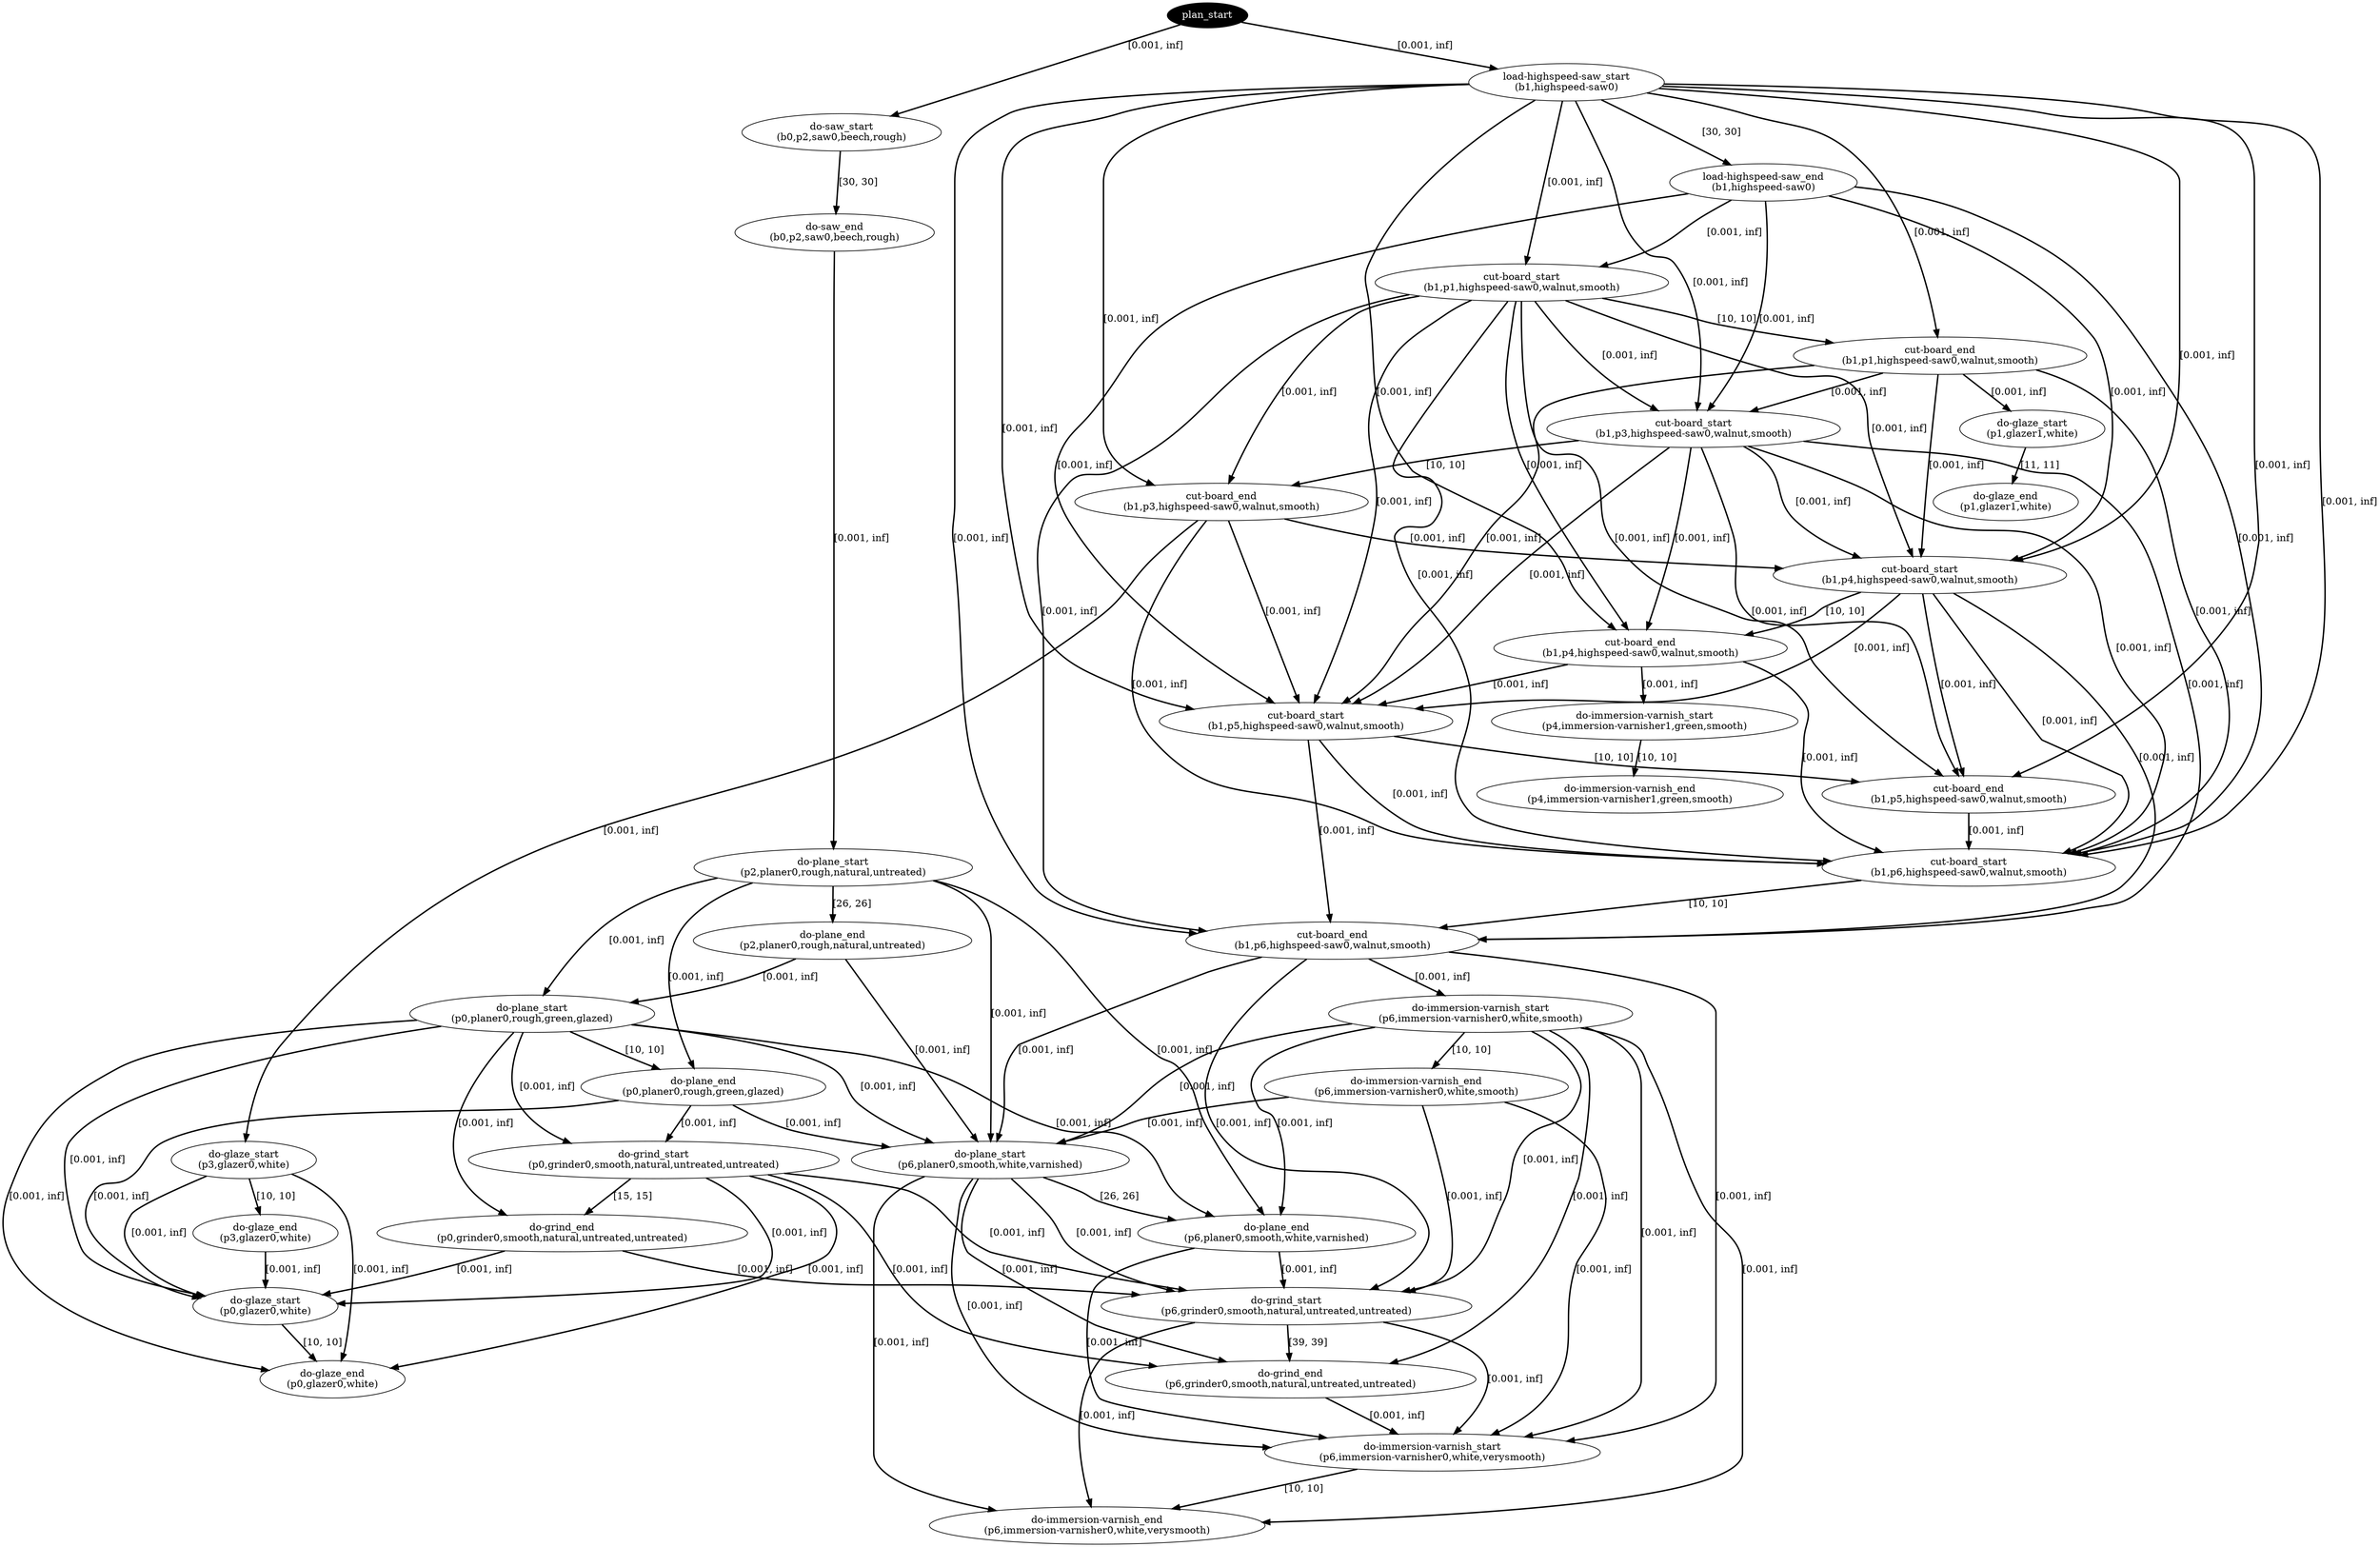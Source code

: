 digraph plan {
0[ label="plan_start",style=filled,fillcolor=black,fontcolor=white];
1[ label="do-saw_start
(b0,p2,saw0,beech,rough)"];
2[ label="do-saw_end
(b0,p2,saw0,beech,rough)"];
3[ label="load-highspeed-saw_start
(b1,highspeed-saw0)"];
4[ label="load-highspeed-saw_end
(b1,highspeed-saw0)"];
5[ label="cut-board_start
(b1,p1,highspeed-saw0,walnut,smooth)"];
6[ label="cut-board_end
(b1,p1,highspeed-saw0,walnut,smooth)"];
7[ label="do-plane_start
(p2,planer0,rough,natural,untreated)"];
8[ label="do-plane_end
(p2,planer0,rough,natural,untreated)"];
9[ label="cut-board_start
(b1,p3,highspeed-saw0,walnut,smooth)"];
10[ label="cut-board_end
(b1,p3,highspeed-saw0,walnut,smooth)"];
11[ label="do-glaze_start
(p1,glazer1,white)"];
12[ label="do-glaze_end
(p1,glazer1,white)"];
13[ label="do-glaze_start
(p3,glazer0,white)"];
14[ label="do-glaze_end
(p3,glazer0,white)"];
15[ label="cut-board_start
(b1,p4,highspeed-saw0,walnut,smooth)"];
16[ label="cut-board_end
(b1,p4,highspeed-saw0,walnut,smooth)"];
17[ label="do-plane_start
(p0,planer0,rough,green,glazed)"];
18[ label="do-plane_end
(p0,planer0,rough,green,glazed)"];
19[ label="do-immersion-varnish_start
(p4,immersion-varnisher1,green,smooth)"];
20[ label="do-immersion-varnish_end
(p4,immersion-varnisher1,green,smooth)"];
21[ label="cut-board_start
(b1,p5,highspeed-saw0,walnut,smooth)"];
22[ label="cut-board_end
(b1,p5,highspeed-saw0,walnut,smooth)"];
23[ label="do-grind_start
(p0,grinder0,smooth,natural,untreated,untreated)"];
24[ label="do-grind_end
(p0,grinder0,smooth,natural,untreated,untreated)"];
25[ label="cut-board_start
(b1,p6,highspeed-saw0,walnut,smooth)"];
26[ label="cut-board_end
(b1,p6,highspeed-saw0,walnut,smooth)"];
27[ label="do-immersion-varnish_start
(p6,immersion-varnisher0,white,smooth)"];
28[ label="do-immersion-varnish_end
(p6,immersion-varnisher0,white,smooth)"];
29[ label="do-glaze_start
(p0,glazer0,white)"];
30[ label="do-glaze_end
(p0,glazer0,white)"];
31[ label="do-plane_start
(p6,planer0,smooth,white,varnished)"];
32[ label="do-plane_end
(p6,planer0,smooth,white,varnished)"];
33[ label="do-grind_start
(p6,grinder0,smooth,natural,untreated,untreated)"];
34[ label="do-grind_end
(p6,grinder0,smooth,natural,untreated,untreated)"];
35[ label="do-immersion-varnish_start
(p6,immersion-varnisher0,white,verysmooth)"];
36[ label="do-immersion-varnish_end
(p6,immersion-varnisher0,white,verysmooth)"];
"0" -> "1" [ label="[0.001, inf]" , penwidth=2, color="black"]
"0" -> "3" [ label="[0.001, inf]" , penwidth=2, color="black"]
"1" -> "2" [ label="[30, 30]" , penwidth=2, color="black"]
"3" -> "4" [ label="[30, 30]" , penwidth=2, color="black"]
"4" -> "5" [ label="[0.001, inf]" , penwidth=2, color="black"]
"3" -> "5" [ label="[0.001, inf]" , penwidth=2, color="black"]
"2" -> "7" [ label="[0.001, inf]" , penwidth=2, color="black"]
"5" -> "6" [ label="[10, 10]" , penwidth=2, color="black"]
"3" -> "6" [ label="[0.001, inf]" , penwidth=2, color="black"]
"6" -> "9" [ label="[0.001, inf]" , penwidth=2, color="black"]
"4" -> "9" [ label="[0.001, inf]" , penwidth=2, color="black"]
"5" -> "9" [ label="[0.001, inf]" , penwidth=2, color="black"]
"3" -> "9" [ label="[0.001, inf]" , penwidth=2, color="black"]
"6" -> "11" [ label="[0.001, inf]" , penwidth=2, color="black"]
"9" -> "10" [ label="[10, 10]" , penwidth=2, color="black"]
"5" -> "10" [ label="[0.001, inf]" , penwidth=2, color="black"]
"3" -> "10" [ label="[0.001, inf]" , penwidth=2, color="black"]
"10" -> "13" [ label="[0.001, inf]" , penwidth=2, color="black"]
"10" -> "15" [ label="[0.001, inf]" , penwidth=2, color="black"]
"4" -> "15" [ label="[0.001, inf]" , penwidth=2, color="black"]
"9" -> "15" [ label="[0.001, inf]" , penwidth=2, color="black"]
"6" -> "15" [ label="[0.001, inf]" , penwidth=2, color="black"]
"5" -> "15" [ label="[0.001, inf]" , penwidth=2, color="black"]
"3" -> "15" [ label="[0.001, inf]" , penwidth=2, color="black"]
"11" -> "12" [ label="[11, 11]" , penwidth=2, color="black"]
"7" -> "8" [ label="[26, 26]" , penwidth=2, color="black"]
"8" -> "17" [ label="[0.001, inf]" , penwidth=2, color="black"]
"7" -> "17" [ label="[0.001, inf]" , penwidth=2, color="black"]
"13" -> "14" [ label="[10, 10]" , penwidth=2, color="black"]
"15" -> "16" [ label="[10, 10]" , penwidth=2, color="black"]
"9" -> "16" [ label="[0.001, inf]" , penwidth=2, color="black"]
"5" -> "16" [ label="[0.001, inf]" , penwidth=2, color="black"]
"3" -> "16" [ label="[0.001, inf]" , penwidth=2, color="black"]
"16" -> "19" [ label="[0.001, inf]" , penwidth=2, color="black"]
"16" -> "21" [ label="[0.001, inf]" , penwidth=2, color="black"]
"4" -> "21" [ label="[0.001, inf]" , penwidth=2, color="black"]
"15" -> "21" [ label="[0.001, inf]" , penwidth=2, color="black"]
"10" -> "21" [ label="[0.001, inf]" , penwidth=2, color="black"]
"9" -> "21" [ label="[0.001, inf]" , penwidth=2, color="black"]
"6" -> "21" [ label="[0.001, inf]" , penwidth=2, color="black"]
"5" -> "21" [ label="[0.001, inf]" , penwidth=2, color="black"]
"3" -> "21" [ label="[0.001, inf]" , penwidth=2, color="black"]
"17" -> "18" [ label="[10, 10]" , penwidth=2, color="black"]
"7" -> "18" [ label="[0.001, inf]" , penwidth=2, color="black"]
"18" -> "23" [ label="[0.001, inf]" , penwidth=2, color="black"]
"17" -> "23" [ label="[0.001, inf]" , penwidth=2, color="black"]
"19" -> "20" [ label="[10, 10]" , penwidth=2, color="black"]
"21" -> "22" [ label="[10, 10]" , penwidth=2, color="black"]
"15" -> "22" [ label="[0.001, inf]" , penwidth=2, color="black"]
"9" -> "22" [ label="[0.001, inf]" , penwidth=2, color="black"]
"5" -> "22" [ label="[0.001, inf]" , penwidth=2, color="black"]
"3" -> "22" [ label="[0.001, inf]" , penwidth=2, color="black"]
"22" -> "25" [ label="[0.001, inf]" , penwidth=2, color="black"]
"4" -> "25" [ label="[0.001, inf]" , penwidth=2, color="black"]
"21" -> "25" [ label="[0.001, inf]" , penwidth=2, color="black"]
"16" -> "25" [ label="[0.001, inf]" , penwidth=2, color="black"]
"15" -> "25" [ label="[0.001, inf]" , penwidth=2, color="black"]
"10" -> "25" [ label="[0.001, inf]" , penwidth=2, color="black"]
"9" -> "25" [ label="[0.001, inf]" , penwidth=2, color="black"]
"6" -> "25" [ label="[0.001, inf]" , penwidth=2, color="black"]
"5" -> "25" [ label="[0.001, inf]" , penwidth=2, color="black"]
"3" -> "25" [ label="[0.001, inf]" , penwidth=2, color="black"]
"25" -> "26" [ label="[10, 10]" , penwidth=2, color="black"]
"21" -> "26" [ label="[0.001, inf]" , penwidth=2, color="black"]
"15" -> "26" [ label="[0.001, inf]" , penwidth=2, color="black"]
"9" -> "26" [ label="[0.001, inf]" , penwidth=2, color="black"]
"5" -> "26" [ label="[0.001, inf]" , penwidth=2, color="black"]
"3" -> "26" [ label="[0.001, inf]" , penwidth=2, color="black"]
"26" -> "27" [ label="[0.001, inf]" , penwidth=2, color="black"]
"23" -> "24" [ label="[15, 15]" , penwidth=2, color="black"]
"17" -> "24" [ label="[0.001, inf]" , penwidth=2, color="black"]
"14" -> "29" [ label="[0.001, inf]" , penwidth=2, color="black"]
"24" -> "29" [ label="[0.001, inf]" , penwidth=2, color="black"]
"23" -> "29" [ label="[0.001, inf]" , penwidth=2, color="black"]
"18" -> "29" [ label="[0.001, inf]" , penwidth=2, color="black"]
"17" -> "29" [ label="[0.001, inf]" , penwidth=2, color="black"]
"13" -> "29" [ label="[0.001, inf]" , penwidth=2, color="black"]
"27" -> "28" [ label="[10, 10]" , penwidth=2, color="black"]
"18" -> "31" [ label="[0.001, inf]" , penwidth=2, color="black"]
"28" -> "31" [ label="[0.001, inf]" , penwidth=2, color="black"]
"26" -> "31" [ label="[0.001, inf]" , penwidth=2, color="black"]
"27" -> "31" [ label="[0.001, inf]" , penwidth=2, color="black"]
"17" -> "31" [ label="[0.001, inf]" , penwidth=2, color="black"]
"8" -> "31" [ label="[0.001, inf]" , penwidth=2, color="black"]
"7" -> "31" [ label="[0.001, inf]" , penwidth=2, color="black"]
"29" -> "30" [ label="[10, 10]" , penwidth=2, color="black"]
"23" -> "30" [ label="[0.001, inf]" , penwidth=2, color="black"]
"17" -> "30" [ label="[0.001, inf]" , penwidth=2, color="black"]
"13" -> "30" [ label="[0.001, inf]" , penwidth=2, color="black"]
"31" -> "32" [ label="[26, 26]" , penwidth=2, color="black"]
"27" -> "32" [ label="[0.001, inf]" , penwidth=2, color="black"]
"17" -> "32" [ label="[0.001, inf]" , penwidth=2, color="black"]
"7" -> "32" [ label="[0.001, inf]" , penwidth=2, color="black"]
"24" -> "33" [ label="[0.001, inf]" , penwidth=2, color="black"]
"32" -> "33" [ label="[0.001, inf]" , penwidth=2, color="black"]
"31" -> "33" [ label="[0.001, inf]" , penwidth=2, color="black"]
"28" -> "33" [ label="[0.001, inf]" , penwidth=2, color="black"]
"27" -> "33" [ label="[0.001, inf]" , penwidth=2, color="black"]
"26" -> "33" [ label="[0.001, inf]" , penwidth=2, color="black"]
"23" -> "33" [ label="[0.001, inf]" , penwidth=2, color="black"]
"33" -> "34" [ label="[39, 39]" , penwidth=2, color="black"]
"31" -> "34" [ label="[0.001, inf]" , penwidth=2, color="black"]
"27" -> "34" [ label="[0.001, inf]" , penwidth=2, color="black"]
"23" -> "34" [ label="[0.001, inf]" , penwidth=2, color="black"]
"28" -> "35" [ label="[0.001, inf]" , penwidth=2, color="black"]
"34" -> "35" [ label="[0.001, inf]" , penwidth=2, color="black"]
"33" -> "35" [ label="[0.001, inf]" , penwidth=2, color="black"]
"32" -> "35" [ label="[0.001, inf]" , penwidth=2, color="black"]
"31" -> "35" [ label="[0.001, inf]" , penwidth=2, color="black"]
"27" -> "35" [ label="[0.001, inf]" , penwidth=2, color="black"]
"26" -> "35" [ label="[0.001, inf]" , penwidth=2, color="black"]
"35" -> "36" [ label="[10, 10]" , penwidth=2, color="black"]
"33" -> "36" [ label="[0.001, inf]" , penwidth=2, color="black"]
"31" -> "36" [ label="[0.001, inf]" , penwidth=2, color="black"]
"27" -> "36" [ label="[0.001, inf]" , penwidth=2, color="black"]
}
